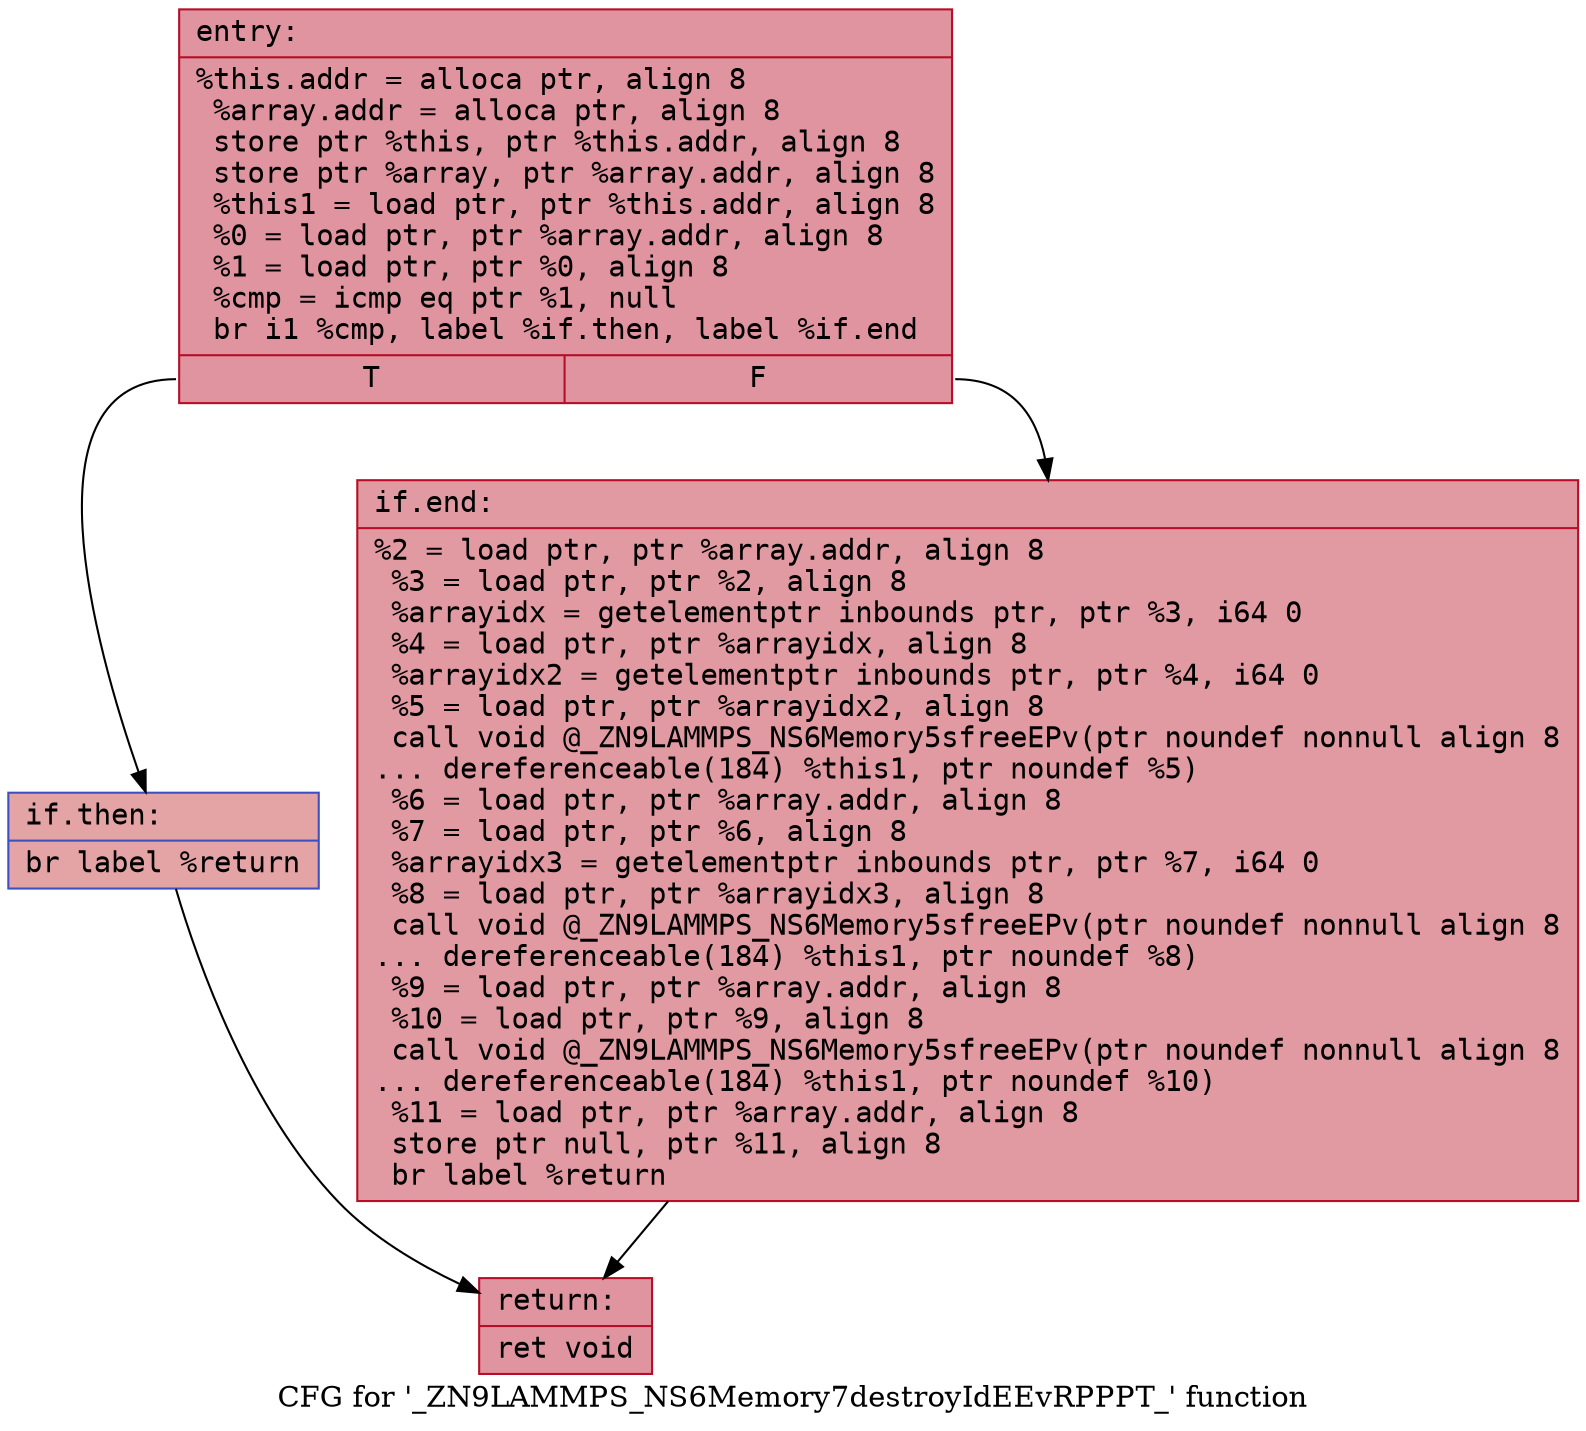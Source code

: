 digraph "CFG for '_ZN9LAMMPS_NS6Memory7destroyIdEEvRPPPT_' function" {
	label="CFG for '_ZN9LAMMPS_NS6Memory7destroyIdEEvRPPPT_' function";

	Node0x555d650cb290 [shape=record,color="#b70d28ff", style=filled, fillcolor="#b70d2870" fontname="Courier",label="{entry:\l|  %this.addr = alloca ptr, align 8\l  %array.addr = alloca ptr, align 8\l  store ptr %this, ptr %this.addr, align 8\l  store ptr %array, ptr %array.addr, align 8\l  %this1 = load ptr, ptr %this.addr, align 8\l  %0 = load ptr, ptr %array.addr, align 8\l  %1 = load ptr, ptr %0, align 8\l  %cmp = icmp eq ptr %1, null\l  br i1 %cmp, label %if.then, label %if.end\l|{<s0>T|<s1>F}}"];
	Node0x555d650cb290:s0 -> Node0x555d650cb6d0[tooltip="entry -> if.then\nProbability 37.50%" ];
	Node0x555d650cb290:s1 -> Node0x555d650cb740[tooltip="entry -> if.end\nProbability 62.50%" ];
	Node0x555d650cb6d0 [shape=record,color="#3d50c3ff", style=filled, fillcolor="#c32e3170" fontname="Courier",label="{if.then:\l|  br label %return\l}"];
	Node0x555d650cb6d0 -> Node0x555d650cb860[tooltip="if.then -> return\nProbability 100.00%" ];
	Node0x555d650cb740 [shape=record,color="#b70d28ff", style=filled, fillcolor="#bb1b2c70" fontname="Courier",label="{if.end:\l|  %2 = load ptr, ptr %array.addr, align 8\l  %3 = load ptr, ptr %2, align 8\l  %arrayidx = getelementptr inbounds ptr, ptr %3, i64 0\l  %4 = load ptr, ptr %arrayidx, align 8\l  %arrayidx2 = getelementptr inbounds ptr, ptr %4, i64 0\l  %5 = load ptr, ptr %arrayidx2, align 8\l  call void @_ZN9LAMMPS_NS6Memory5sfreeEPv(ptr noundef nonnull align 8\l... dereferenceable(184) %this1, ptr noundef %5)\l  %6 = load ptr, ptr %array.addr, align 8\l  %7 = load ptr, ptr %6, align 8\l  %arrayidx3 = getelementptr inbounds ptr, ptr %7, i64 0\l  %8 = load ptr, ptr %arrayidx3, align 8\l  call void @_ZN9LAMMPS_NS6Memory5sfreeEPv(ptr noundef nonnull align 8\l... dereferenceable(184) %this1, ptr noundef %8)\l  %9 = load ptr, ptr %array.addr, align 8\l  %10 = load ptr, ptr %9, align 8\l  call void @_ZN9LAMMPS_NS6Memory5sfreeEPv(ptr noundef nonnull align 8\l... dereferenceable(184) %this1, ptr noundef %10)\l  %11 = load ptr, ptr %array.addr, align 8\l  store ptr null, ptr %11, align 8\l  br label %return\l}"];
	Node0x555d650cb740 -> Node0x555d650cb860[tooltip="if.end -> return\nProbability 100.00%" ];
	Node0x555d650cb860 [shape=record,color="#b70d28ff", style=filled, fillcolor="#b70d2870" fontname="Courier",label="{return:\l|  ret void\l}"];
}
